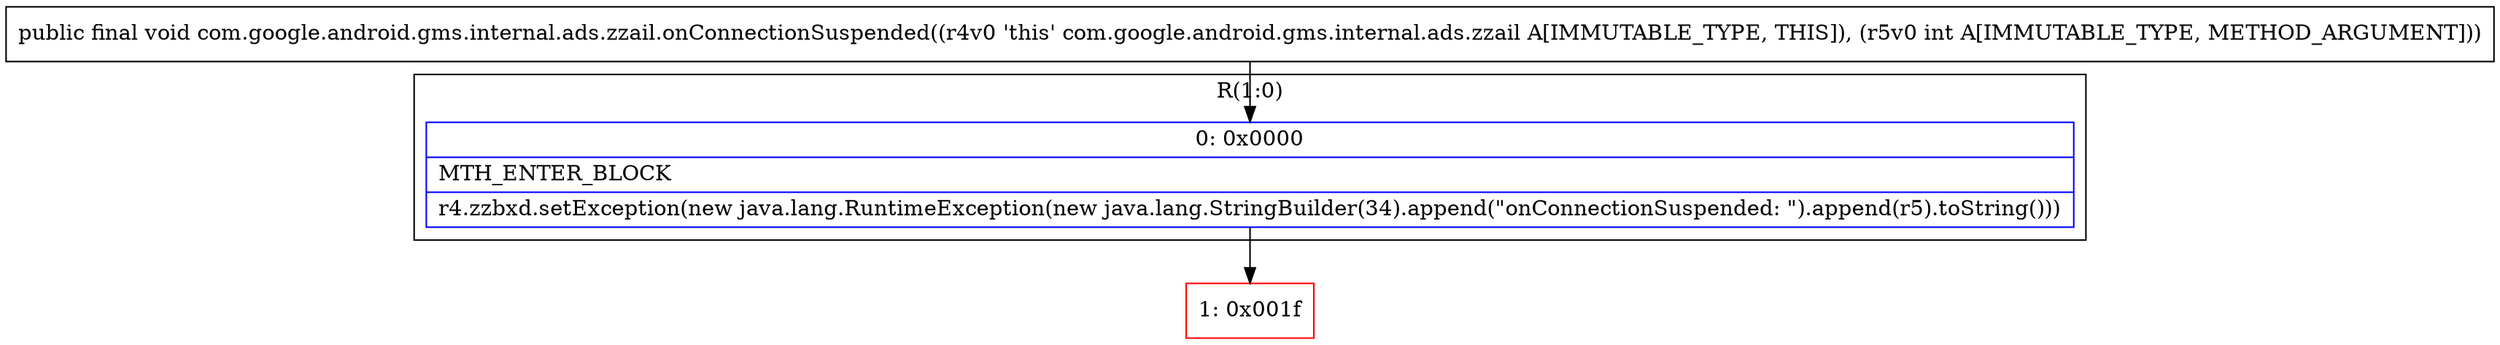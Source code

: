 digraph "CFG forcom.google.android.gms.internal.ads.zzail.onConnectionSuspended(I)V" {
subgraph cluster_Region_258673193 {
label = "R(1:0)";
node [shape=record,color=blue];
Node_0 [shape=record,label="{0\:\ 0x0000|MTH_ENTER_BLOCK\l|r4.zzbxd.setException(new java.lang.RuntimeException(new java.lang.StringBuilder(34).append(\"onConnectionSuspended: \").append(r5).toString()))\l}"];
}
Node_1 [shape=record,color=red,label="{1\:\ 0x001f}"];
MethodNode[shape=record,label="{public final void com.google.android.gms.internal.ads.zzail.onConnectionSuspended((r4v0 'this' com.google.android.gms.internal.ads.zzail A[IMMUTABLE_TYPE, THIS]), (r5v0 int A[IMMUTABLE_TYPE, METHOD_ARGUMENT])) }"];
MethodNode -> Node_0;
Node_0 -> Node_1;
}

